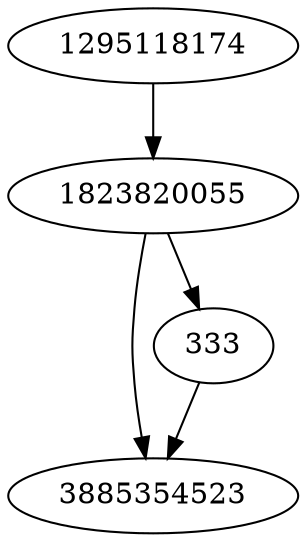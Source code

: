 strict digraph  {
3885354523;
333;
1295118174;
1823820055;
333 -> 3885354523;
1295118174 -> 1823820055;
1823820055 -> 3885354523;
1823820055 -> 333;
}
